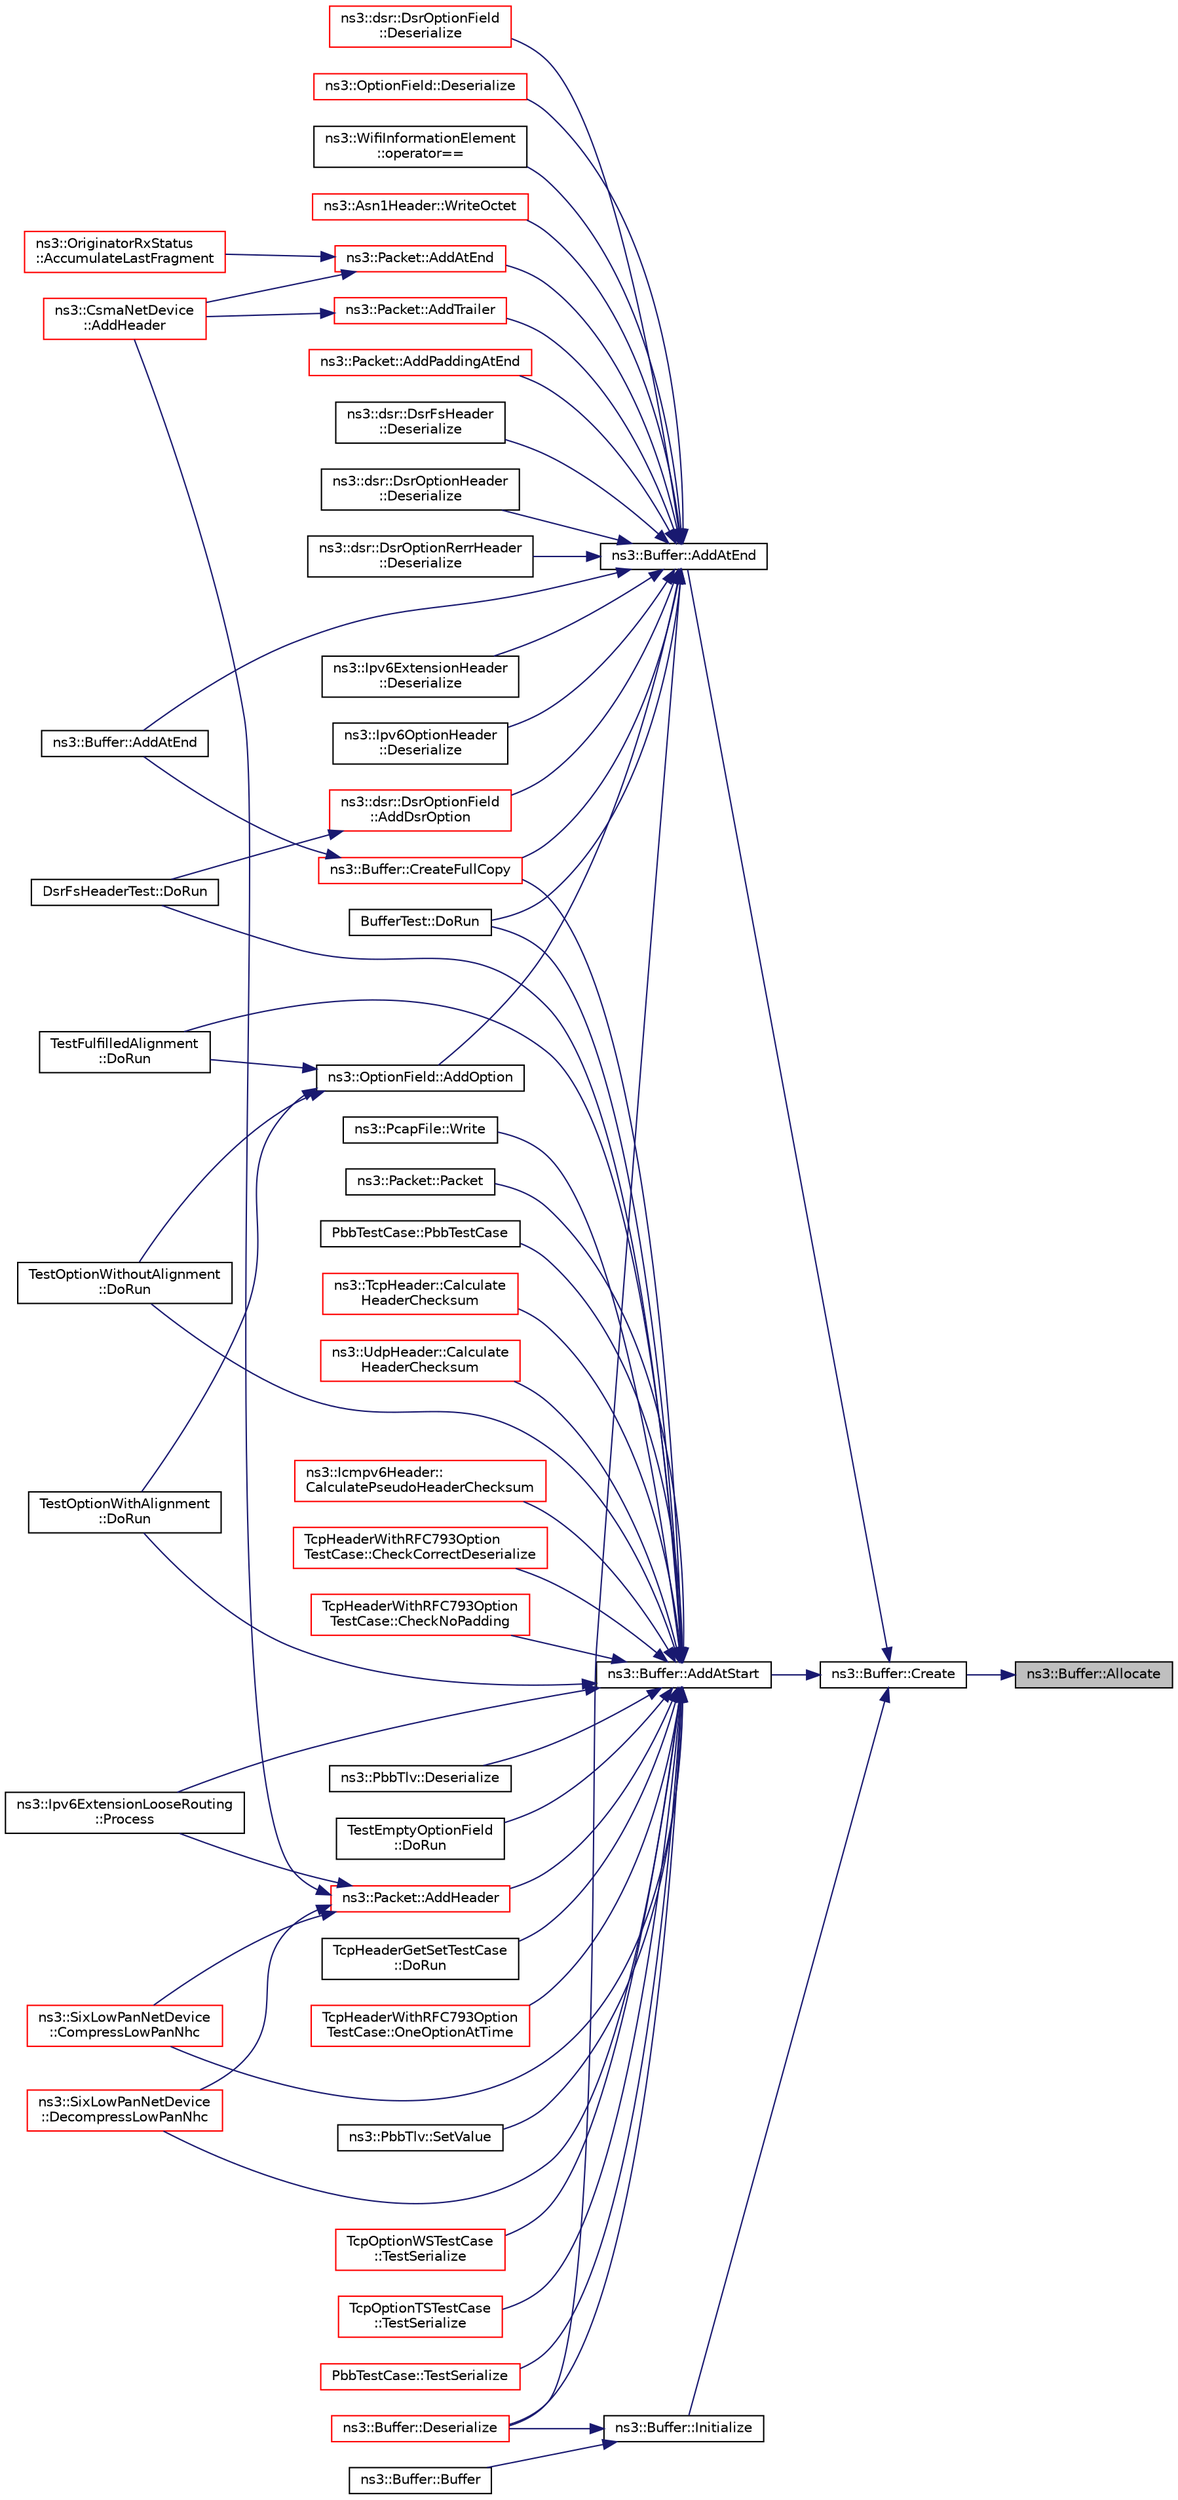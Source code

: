 digraph "ns3::Buffer::Allocate"
{
 // LATEX_PDF_SIZE
  edge [fontname="Helvetica",fontsize="10",labelfontname="Helvetica",labelfontsize="10"];
  node [fontname="Helvetica",fontsize="10",shape=record];
  rankdir="RL";
  Node1 [label="ns3::Buffer::Allocate",height=0.2,width=0.4,color="black", fillcolor="grey75", style="filled", fontcolor="black",tooltip="Allocate a buffer data storage."];
  Node1 -> Node2 [dir="back",color="midnightblue",fontsize="10",style="solid",fontname="Helvetica"];
  Node2 [label="ns3::Buffer::Create",height=0.2,width=0.4,color="black", fillcolor="white", style="filled",URL="$classns3_1_1_buffer.html#a340c9888e35cf55d024808adfbd75913",tooltip="Create a buffer data storage."];
  Node2 -> Node3 [dir="back",color="midnightblue",fontsize="10",style="solid",fontname="Helvetica"];
  Node3 [label="ns3::Buffer::AddAtEnd",height=0.2,width=0.4,color="black", fillcolor="white", style="filled",URL="$classns3_1_1_buffer.html#a92dd87809af24fb10696fee9a9cb56cf",tooltip=" "];
  Node3 -> Node4 [dir="back",color="midnightblue",fontsize="10",style="solid",fontname="Helvetica"];
  Node4 [label="ns3::Buffer::AddAtEnd",height=0.2,width=0.4,color="black", fillcolor="white", style="filled",URL="$classns3_1_1_buffer.html#a60211196881cfccb64f67d71449eda83",tooltip=" "];
  Node3 -> Node5 [dir="back",color="midnightblue",fontsize="10",style="solid",fontname="Helvetica"];
  Node5 [label="ns3::Packet::AddAtEnd",height=0.2,width=0.4,color="red", fillcolor="white", style="filled",URL="$classns3_1_1_packet.html#a14ec3d4250b425468764de58f5837b6b",tooltip="Concatenate the input packet at the end of the current packet."];
  Node5 -> Node6 [dir="back",color="midnightblue",fontsize="10",style="solid",fontname="Helvetica"];
  Node6 [label="ns3::OriginatorRxStatus\l::AccumulateLastFragment",height=0.2,width=0.4,color="red", fillcolor="white", style="filled",URL="$classns3_1_1_originator_rx_status.html#a59c38c4a21335b5e82da00fdb0561af0",tooltip="We have received a last fragment of the fragmented packets (indicated by the no more fragment field)."];
  Node5 -> Node20 [dir="back",color="midnightblue",fontsize="10",style="solid",fontname="Helvetica"];
  Node20 [label="ns3::CsmaNetDevice\l::AddHeader",height=0.2,width=0.4,color="red", fillcolor="white", style="filled",URL="$classns3_1_1_csma_net_device.html#a736bf6ce5851ace677f8fc693a92855c",tooltip="Adds the necessary headers and trailers to a packet of data in order to respect the packet type."];
  Node3 -> Node122 [dir="back",color="midnightblue",fontsize="10",style="solid",fontname="Helvetica"];
  Node122 [label="ns3::dsr::DsrOptionField\l::AddDsrOption",height=0.2,width=0.4,color="red", fillcolor="white", style="filled",URL="$classns3_1_1dsr_1_1_dsr_option_field.html#acd03d07018e22f5e2b23975fae84fb3c",tooltip="Serialize the option, prepending pad1 or padn option as necessary."];
  Node122 -> Node146 [dir="back",color="midnightblue",fontsize="10",style="solid",fontname="Helvetica"];
  Node146 [label="DsrFsHeaderTest::DoRun",height=0.2,width=0.4,color="black", fillcolor="white", style="filled",URL="$class_dsr_fs_header_test.html#ac2495c11d1b567cebc81c0b0668f88b6",tooltip="Implementation to actually run this TestCase."];
  Node3 -> Node158 [dir="back",color="midnightblue",fontsize="10",style="solid",fontname="Helvetica"];
  Node158 [label="ns3::OptionField::AddOption",height=0.2,width=0.4,color="black", fillcolor="white", style="filled",URL="$classns3_1_1_option_field.html#a18f71368fbded356322e1eaebb01cd27",tooltip="Serialize the option, prepending pad1 or padn option as necessary."];
  Node158 -> Node159 [dir="back",color="midnightblue",fontsize="10",style="solid",fontname="Helvetica"];
  Node159 [label="TestOptionWithoutAlignment\l::DoRun",height=0.2,width=0.4,color="black", fillcolor="white", style="filled",URL="$class_test_option_without_alignment.html#a23bf45b7de739a1c5b2521dee904e95b",tooltip="Implementation to actually run this TestCase."];
  Node158 -> Node160 [dir="back",color="midnightblue",fontsize="10",style="solid",fontname="Helvetica"];
  Node160 [label="TestOptionWithAlignment\l::DoRun",height=0.2,width=0.4,color="black", fillcolor="white", style="filled",URL="$class_test_option_with_alignment.html#ae7937fcdd2ae8bc2790c5d7841ca22cb",tooltip="Implementation to actually run this TestCase."];
  Node158 -> Node161 [dir="back",color="midnightblue",fontsize="10",style="solid",fontname="Helvetica"];
  Node161 [label="TestFulfilledAlignment\l::DoRun",height=0.2,width=0.4,color="black", fillcolor="white", style="filled",URL="$class_test_fulfilled_alignment.html#a5dbd0147961608bca7a80c0cd08d8f81",tooltip="Implementation to actually run this TestCase."];
  Node3 -> Node162 [dir="back",color="midnightblue",fontsize="10",style="solid",fontname="Helvetica"];
  Node162 [label="ns3::Packet::AddPaddingAtEnd",height=0.2,width=0.4,color="red", fillcolor="white", style="filled",URL="$classns3_1_1_packet.html#ae964f1fcfd496c6c0db1b73f27e78530",tooltip="Add a zero-filled padding to the packet."];
  Node3 -> Node165 [dir="back",color="midnightblue",fontsize="10",style="solid",fontname="Helvetica"];
  Node165 [label="ns3::Packet::AddTrailer",height=0.2,width=0.4,color="red", fillcolor="white", style="filled",URL="$classns3_1_1_packet.html#ae26b490c30ae5bc98be5181ec6e06db8",tooltip="Add trailer to this packet."];
  Node165 -> Node20 [dir="back",color="midnightblue",fontsize="10",style="solid",fontname="Helvetica"];
  Node3 -> Node195 [dir="back",color="midnightblue",fontsize="10",style="solid",fontname="Helvetica"];
  Node195 [label="ns3::Buffer::CreateFullCopy",height=0.2,width=0.4,color="red", fillcolor="white", style="filled",URL="$classns3_1_1_buffer.html#a7abfb0fd24f39d23519b3280e1a7f404",tooltip="Create a full copy of the buffer, including all the internal structures."];
  Node195 -> Node4 [dir="back",color="midnightblue",fontsize="10",style="solid",fontname="Helvetica"];
  Node3 -> Node212 [dir="back",color="midnightblue",fontsize="10",style="solid",fontname="Helvetica"];
  Node212 [label="ns3::dsr::DsrFsHeader\l::Deserialize",height=0.2,width=0.4,color="black", fillcolor="white", style="filled",URL="$classns3_1_1dsr_1_1_dsr_fs_header.html#acb5736dd005d323eefae5cc9db9eb5b9",tooltip="Deserialize the packet."];
  Node3 -> Node213 [dir="back",color="midnightblue",fontsize="10",style="solid",fontname="Helvetica"];
  Node213 [label="ns3::dsr::DsrOptionHeader\l::Deserialize",height=0.2,width=0.4,color="black", fillcolor="white", style="filled",URL="$classns3_1_1dsr_1_1_dsr_option_header.html#ab44c93c37011591950bb95730c1c5b06",tooltip="Deserialize the packet."];
  Node3 -> Node214 [dir="back",color="midnightblue",fontsize="10",style="solid",fontname="Helvetica"];
  Node214 [label="ns3::dsr::DsrOptionRerrHeader\l::Deserialize",height=0.2,width=0.4,color="black", fillcolor="white", style="filled",URL="$classns3_1_1dsr_1_1_dsr_option_rerr_header.html#ab8bc84d5e10a371524ed37035db5dbec",tooltip="Deserialize the packet."];
  Node3 -> Node215 [dir="back",color="midnightblue",fontsize="10",style="solid",fontname="Helvetica"];
  Node215 [label="ns3::Ipv6ExtensionHeader\l::Deserialize",height=0.2,width=0.4,color="black", fillcolor="white", style="filled",URL="$classns3_1_1_ipv6_extension_header.html#a20381aa4706f87bd373604ea53f3488f",tooltip="Deserialize the packet."];
  Node3 -> Node216 [dir="back",color="midnightblue",fontsize="10",style="solid",fontname="Helvetica"];
  Node216 [label="ns3::Ipv6OptionHeader\l::Deserialize",height=0.2,width=0.4,color="black", fillcolor="white", style="filled",URL="$classns3_1_1_ipv6_option_header.html#a8645f1d17686431f177f7d5f3c38380e",tooltip="Deserialize the packet."];
  Node3 -> Node217 [dir="back",color="midnightblue",fontsize="10",style="solid",fontname="Helvetica"];
  Node217 [label="ns3::dsr::DsrOptionField\l::Deserialize",height=0.2,width=0.4,color="red", fillcolor="white", style="filled",URL="$classns3_1_1dsr_1_1_dsr_option_field.html#a18a58a88b2ba6ffc94669771647e586c",tooltip="Deserialize the packet."];
  Node3 -> Node219 [dir="back",color="midnightblue",fontsize="10",style="solid",fontname="Helvetica"];
  Node219 [label="ns3::OptionField::Deserialize",height=0.2,width=0.4,color="red", fillcolor="white", style="filled",URL="$classns3_1_1_option_field.html#a6a74e16b63ee19bcfa20c9b6a8833dad",tooltip="Deserialize the packet."];
  Node3 -> Node224 [dir="back",color="midnightblue",fontsize="10",style="solid",fontname="Helvetica"];
  Node224 [label="ns3::Buffer::Deserialize",height=0.2,width=0.4,color="red", fillcolor="white", style="filled",URL="$classns3_1_1_buffer.html#add89f12664174aa29c08264af66437ad",tooltip=" "];
  Node3 -> Node204 [dir="back",color="midnightblue",fontsize="10",style="solid",fontname="Helvetica"];
  Node204 [label="BufferTest::DoRun",height=0.2,width=0.4,color="black", fillcolor="white", style="filled",URL="$class_buffer_test.html#a4ffd025f50c962366167daef7df0ac58",tooltip="Implementation to actually run this TestCase."];
  Node3 -> Node207 [dir="back",color="midnightblue",fontsize="10",style="solid",fontname="Helvetica"];
  Node207 [label="ns3::WifiInformationElement\l::operator==",height=0.2,width=0.4,color="black", fillcolor="white", style="filled",URL="$classns3_1_1_wifi_information_element.html#a75fdda2e8009a87c8f2b255454ac0110",tooltip="Compare two IEs for equality by ID & Length, and then through memcmp of serialised version."];
  Node3 -> Node227 [dir="back",color="midnightblue",fontsize="10",style="solid",fontname="Helvetica"];
  Node227 [label="ns3::Asn1Header::WriteOctet",height=0.2,width=0.4,color="red", fillcolor="white", style="filled",URL="$classns3_1_1_asn1_header.html#a2e699078b1a3af75a7008ef94bedb1c6",tooltip="Function to write in m_serializationResult, after resizing its size."];
  Node2 -> Node229 [dir="back",color="midnightblue",fontsize="10",style="solid",fontname="Helvetica"];
  Node229 [label="ns3::Buffer::AddAtStart",height=0.2,width=0.4,color="black", fillcolor="white", style="filled",URL="$classns3_1_1_buffer.html#a8abd8164c3671d3dadc98fc66fade7b1",tooltip=" "];
  Node229 -> Node230 [dir="back",color="midnightblue",fontsize="10",style="solid",fontname="Helvetica"];
  Node230 [label="ns3::Packet::Packet",height=0.2,width=0.4,color="black", fillcolor="white", style="filled",URL="$classns3_1_1_packet.html#a7f6a0314efee85ac6cf4a64e05450538",tooltip="Create a packet with payload filled with the content of this buffer."];
  Node229 -> Node231 [dir="back",color="midnightblue",fontsize="10",style="solid",fontname="Helvetica"];
  Node231 [label="PbbTestCase::PbbTestCase",height=0.2,width=0.4,color="black", fillcolor="white", style="filled",URL="$class_pbb_test_case.html#aad11415643c1af39d71248174298dd6b",tooltip="Constructor."];
  Node229 -> Node232 [dir="back",color="midnightblue",fontsize="10",style="solid",fontname="Helvetica"];
  Node232 [label="ns3::Packet::AddHeader",height=0.2,width=0.4,color="red", fillcolor="white", style="filled",URL="$classns3_1_1_packet.html#a465108c595a0bc592095cbcab1832ed8",tooltip="Add header to this packet."];
  Node232 -> Node20 [dir="back",color="midnightblue",fontsize="10",style="solid",fontname="Helvetica"];
  Node232 -> Node198 [dir="back",color="midnightblue",fontsize="10",style="solid",fontname="Helvetica"];
  Node198 [label="ns3::SixLowPanNetDevice\l::CompressLowPanNhc",height=0.2,width=0.4,color="red", fillcolor="white", style="filled",URL="$classns3_1_1_six_low_pan_net_device.html#a41d34fd1612e7e6911614fadfef6ab67",tooltip="Compress the headers according to NHC compression."];
  Node232 -> Node221 [dir="back",color="midnightblue",fontsize="10",style="solid",fontname="Helvetica"];
  Node221 [label="ns3::SixLowPanNetDevice\l::DecompressLowPanNhc",height=0.2,width=0.4,color="red", fillcolor="white", style="filled",URL="$classns3_1_1_six_low_pan_net_device.html#af69701425fa2e02ab4a7fdcd1db99cc8",tooltip="Decompress the headers according to NHC compression."];
  Node232 -> Node481 [dir="back",color="midnightblue",fontsize="10",style="solid",fontname="Helvetica"];
  Node481 [label="ns3::Ipv6ExtensionLooseRouting\l::Process",height=0.2,width=0.4,color="black", fillcolor="white", style="filled",URL="$classns3_1_1_ipv6_extension_loose_routing.html#ab73c109952d780d1eb52c2f7c144e546",tooltip="Process method Called from Ipv6L3Protocol::Receive."];
  Node229 -> Node740 [dir="back",color="midnightblue",fontsize="10",style="solid",fontname="Helvetica"];
  Node740 [label="ns3::TcpHeader::Calculate\lHeaderChecksum",height=0.2,width=0.4,color="red", fillcolor="white", style="filled",URL="$classns3_1_1_tcp_header.html#aa57fcc161d91b80483c757468303a50d",tooltip="Calculate the header checksum."];
  Node229 -> Node748 [dir="back",color="midnightblue",fontsize="10",style="solid",fontname="Helvetica"];
  Node748 [label="ns3::UdpHeader::Calculate\lHeaderChecksum",height=0.2,width=0.4,color="red", fillcolor="white", style="filled",URL="$classns3_1_1_udp_header.html#a2826d7fc12f1fc610053662b10661491",tooltip="Calculate the header checksum."];
  Node229 -> Node751 [dir="back",color="midnightblue",fontsize="10",style="solid",fontname="Helvetica"];
  Node751 [label="ns3::Icmpv6Header::\lCalculatePseudoHeaderChecksum",height=0.2,width=0.4,color="red", fillcolor="white", style="filled",URL="$classns3_1_1_icmpv6_header.html#aa0598a05dad2904576ed853885f4ed40",tooltip="Calculate pseudo header checksum for IPv6."];
  Node229 -> Node742 [dir="back",color="midnightblue",fontsize="10",style="solid",fontname="Helvetica"];
  Node742 [label="TcpHeaderWithRFC793Option\lTestCase::CheckCorrectDeserialize",height=0.2,width=0.4,color="red", fillcolor="white", style="filled",URL="$class_tcp_header_with_r_f_c793_option_test_case.html#ad8478f3d6d33caa92f933389f8d8419b",tooltip="Check the correct header deserialization."];
  Node229 -> Node747 [dir="back",color="midnightblue",fontsize="10",style="solid",fontname="Helvetica"];
  Node747 [label="TcpHeaderWithRFC793Option\lTestCase::CheckNoPadding",height=0.2,width=0.4,color="red", fillcolor="white", style="filled",URL="$class_tcp_header_with_r_f_c793_option_test_case.html#ac054655b0adbd8c76eab91590eb246c4",tooltip="Check an header for the correct padding."];
  Node229 -> Node198 [dir="back",color="midnightblue",fontsize="10",style="solid",fontname="Helvetica"];
  Node229 -> Node195 [dir="back",color="midnightblue",fontsize="10",style="solid",fontname="Helvetica"];
  Node229 -> Node221 [dir="back",color="midnightblue",fontsize="10",style="solid",fontname="Helvetica"];
  Node229 -> Node752 [dir="back",color="midnightblue",fontsize="10",style="solid",fontname="Helvetica"];
  Node752 [label="ns3::PbbTlv::Deserialize",height=0.2,width=0.4,color="black", fillcolor="white", style="filled",URL="$classns3_1_1_pbb_tlv.html#af1d0a54c2c334935bac7570889b275e4",tooltip="Deserializes a TLV from the specified buffer."];
  Node229 -> Node224 [dir="back",color="midnightblue",fontsize="10",style="solid",fontname="Helvetica"];
  Node229 -> Node203 [dir="back",color="midnightblue",fontsize="10",style="solid",fontname="Helvetica"];
  Node203 [label="TestEmptyOptionField\l::DoRun",height=0.2,width=0.4,color="black", fillcolor="white", style="filled",URL="$class_test_empty_option_field.html#a5fdbca025c0d3629d42cd00050de73fb",tooltip="Implementation to actually run this TestCase."];
  Node229 -> Node159 [dir="back",color="midnightblue",fontsize="10",style="solid",fontname="Helvetica"];
  Node229 -> Node160 [dir="back",color="midnightblue",fontsize="10",style="solid",fontname="Helvetica"];
  Node229 -> Node161 [dir="back",color="midnightblue",fontsize="10",style="solid",fontname="Helvetica"];
  Node229 -> Node146 [dir="back",color="midnightblue",fontsize="10",style="solid",fontname="Helvetica"];
  Node229 -> Node744 [dir="back",color="midnightblue",fontsize="10",style="solid",fontname="Helvetica"];
  Node744 [label="TcpHeaderGetSetTestCase\l::DoRun",height=0.2,width=0.4,color="black", fillcolor="white", style="filled",URL="$class_tcp_header_get_set_test_case.html#ae5c6a3e802b8648d197d5a22509acf49",tooltip="Implementation to actually run this TestCase."];
  Node229 -> Node204 [dir="back",color="midnightblue",fontsize="10",style="solid",fontname="Helvetica"];
  Node229 -> Node745 [dir="back",color="midnightblue",fontsize="10",style="solid",fontname="Helvetica"];
  Node745 [label="TcpHeaderWithRFC793Option\lTestCase::OneOptionAtTime",height=0.2,width=0.4,color="red", fillcolor="white", style="filled",URL="$class_tcp_header_with_r_f_c793_option_test_case.html#a4f736353f198886b49418a84756e48de",tooltip="Check an header with only one kind of option."];
  Node229 -> Node481 [dir="back",color="midnightblue",fontsize="10",style="solid",fontname="Helvetica"];
  Node229 -> Node753 [dir="back",color="midnightblue",fontsize="10",style="solid",fontname="Helvetica"];
  Node753 [label="ns3::PbbTlv::SetValue",height=0.2,width=0.4,color="black", fillcolor="white", style="filled",URL="$classns3_1_1_pbb_tlv.html#aaf48b2b695845f0a747dff11370c393e",tooltip="Sets the value of this message to a buffer with the specified data."];
  Node229 -> Node754 [dir="back",color="midnightblue",fontsize="10",style="solid",fontname="Helvetica"];
  Node754 [label="TcpOptionWSTestCase\l::TestSerialize",height=0.2,width=0.4,color="red", fillcolor="white", style="filled",URL="$class_tcp_option_w_s_test_case.html#a01e4f68295082d8a146f561a6c727d45",tooltip="Serialization test."];
  Node229 -> Node756 [dir="back",color="midnightblue",fontsize="10",style="solid",fontname="Helvetica"];
  Node756 [label="TcpOptionTSTestCase\l::TestSerialize",height=0.2,width=0.4,color="red", fillcolor="white", style="filled",URL="$class_tcp_option_t_s_test_case.html#a14597883403704320352bf1caad38777",tooltip="Serialization test."];
  Node229 -> Node210 [dir="back",color="midnightblue",fontsize="10",style="solid",fontname="Helvetica"];
  Node210 [label="PbbTestCase::TestSerialize",height=0.2,width=0.4,color="red", fillcolor="white", style="filled",URL="$class_pbb_test_case.html#af46a68e3ac1ac6a3acba3db64974cba8",tooltip="Serialization."];
  Node229 -> Node758 [dir="back",color="midnightblue",fontsize="10",style="solid",fontname="Helvetica"];
  Node758 [label="ns3::PcapFile::Write",height=0.2,width=0.4,color="black", fillcolor="white", style="filled",URL="$classns3_1_1_pcap_file.html#a057ede1e4feda72362d20d7f14c4e836",tooltip="Write next packet to file."];
  Node2 -> Node759 [dir="back",color="midnightblue",fontsize="10",style="solid",fontname="Helvetica"];
  Node759 [label="ns3::Buffer::Initialize",height=0.2,width=0.4,color="black", fillcolor="white", style="filled",URL="$classns3_1_1_buffer.html#ac8eb4126519c379546a52035c4d5f6f4",tooltip="Initializes the buffer with a number of zeroes."];
  Node759 -> Node760 [dir="back",color="midnightblue",fontsize="10",style="solid",fontname="Helvetica"];
  Node760 [label="ns3::Buffer::Buffer",height=0.2,width=0.4,color="black", fillcolor="white", style="filled",URL="$classns3_1_1_buffer.html#a287c877504ddcdbc244de0ca66227fda",tooltip=" "];
  Node759 -> Node224 [dir="back",color="midnightblue",fontsize="10",style="solid",fontname="Helvetica"];
}
